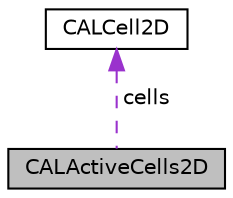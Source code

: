digraph "CALActiveCells2D"
{
  edge [fontname="Helvetica",fontsize="10",labelfontname="Helvetica",labelfontsize="10"];
  node [fontname="Helvetica",fontsize="10",shape=record];
  Node1 [label="CALActiveCells2D",height=0.2,width=0.4,color="black", fillcolor="grey75", style="filled" fontcolor="black"];
  Node2 -> Node1 [dir="back",color="darkorchid3",fontsize="10",style="dashed",label=" cells" ,fontname="Helvetica"];
  Node2 [label="CALCell2D",height=0.2,width=0.4,color="black", fillcolor="white", style="filled",URL="$struct_c_a_l_cell2_d.html",tooltip="2D cell&#39;s coordinates structure. "];
}
